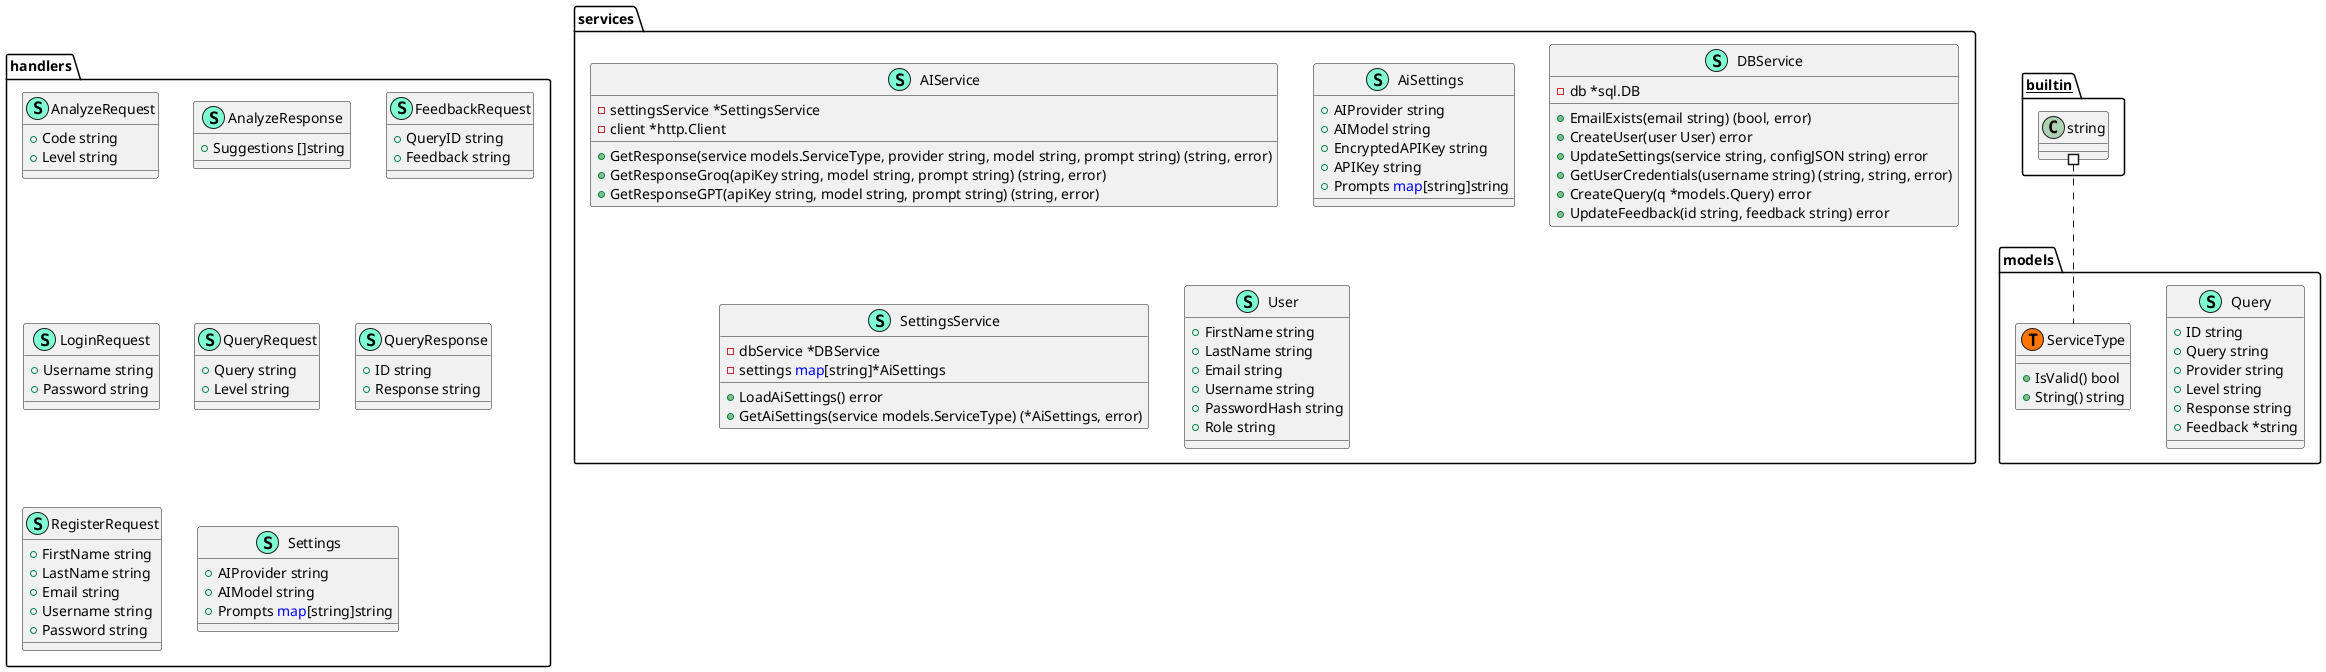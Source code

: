 @startuml
namespace handlers {
    class AnalyzeRequest << (S,Aquamarine) >> {
        + Code string
        + Level string

    }
    class AnalyzeResponse << (S,Aquamarine) >> {
        + Suggestions []string

    }
    class FeedbackRequest << (S,Aquamarine) >> {
        + QueryID string
        + Feedback string

    }
    class LoginRequest << (S,Aquamarine) >> {
        + Username string
        + Password string

    }
    class QueryRequest << (S,Aquamarine) >> {
        + Query string
        + Level string

    }
    class QueryResponse << (S,Aquamarine) >> {
        + ID string
        + Response string

    }
    class RegisterRequest << (S,Aquamarine) >> {
        + FirstName string
        + LastName string
        + Email string
        + Username string
        + Password string

    }
    class Settings << (S,Aquamarine) >> {
        + AIProvider string
        + AIModel string
        + Prompts <font color=blue>map</font>[string]string

    }
}


namespace models {
    class Query << (S,Aquamarine) >> {
        + ID string
        + Query string
        + Provider string
        + Level string
        + Response string
        + Feedback *string

    }
    class ServiceType << (S,Aquamarine) >> {
        + IsValid() bool
        + String() string

    }
    class models.ServiceType << (T, #FF7700) >>  {
    }
}


namespace services {
    class AIService << (S,Aquamarine) >> {
        - settingsService *SettingsService
        - client *http.Client

        + GetResponse(service models.ServiceType, provider string, model string, prompt string) (string, error)
        + GetResponseGroq(apiKey string, model string, prompt string) (string, error)
        + GetResponseGPT(apiKey string, model string, prompt string) (string, error)

    }
    class AiSettings << (S,Aquamarine) >> {
        + AIProvider string
        + AIModel string
        + EncryptedAPIKey string
        + APIKey string
        + Prompts <font color=blue>map</font>[string]string

    }
    class DBService << (S,Aquamarine) >> {
        - db *sql.DB

        + EmailExists(email string) (bool, error)
        + CreateUser(user User) error
        + UpdateSettings(service string, configJSON string) error
        + GetUserCredentials(username string) (string, string, error)
        + CreateQuery(q *models.Query) error
        + UpdateFeedback(id string, feedback string) error

    }
    class SettingsService << (S,Aquamarine) >> {
        - dbService *DBService
        - settings <font color=blue>map</font>[string]*AiSettings

        + LoadAiSettings() error
        + GetAiSettings(service models.ServiceType) (*AiSettings, error)

    }
    class User << (S,Aquamarine) >> {
        + FirstName string
        + LastName string
        + Email string
        + Username string
        + PasswordHash string
        + Role string

    }
}


"__builtin__.string" #.. "models.ServiceType"
@enduml
